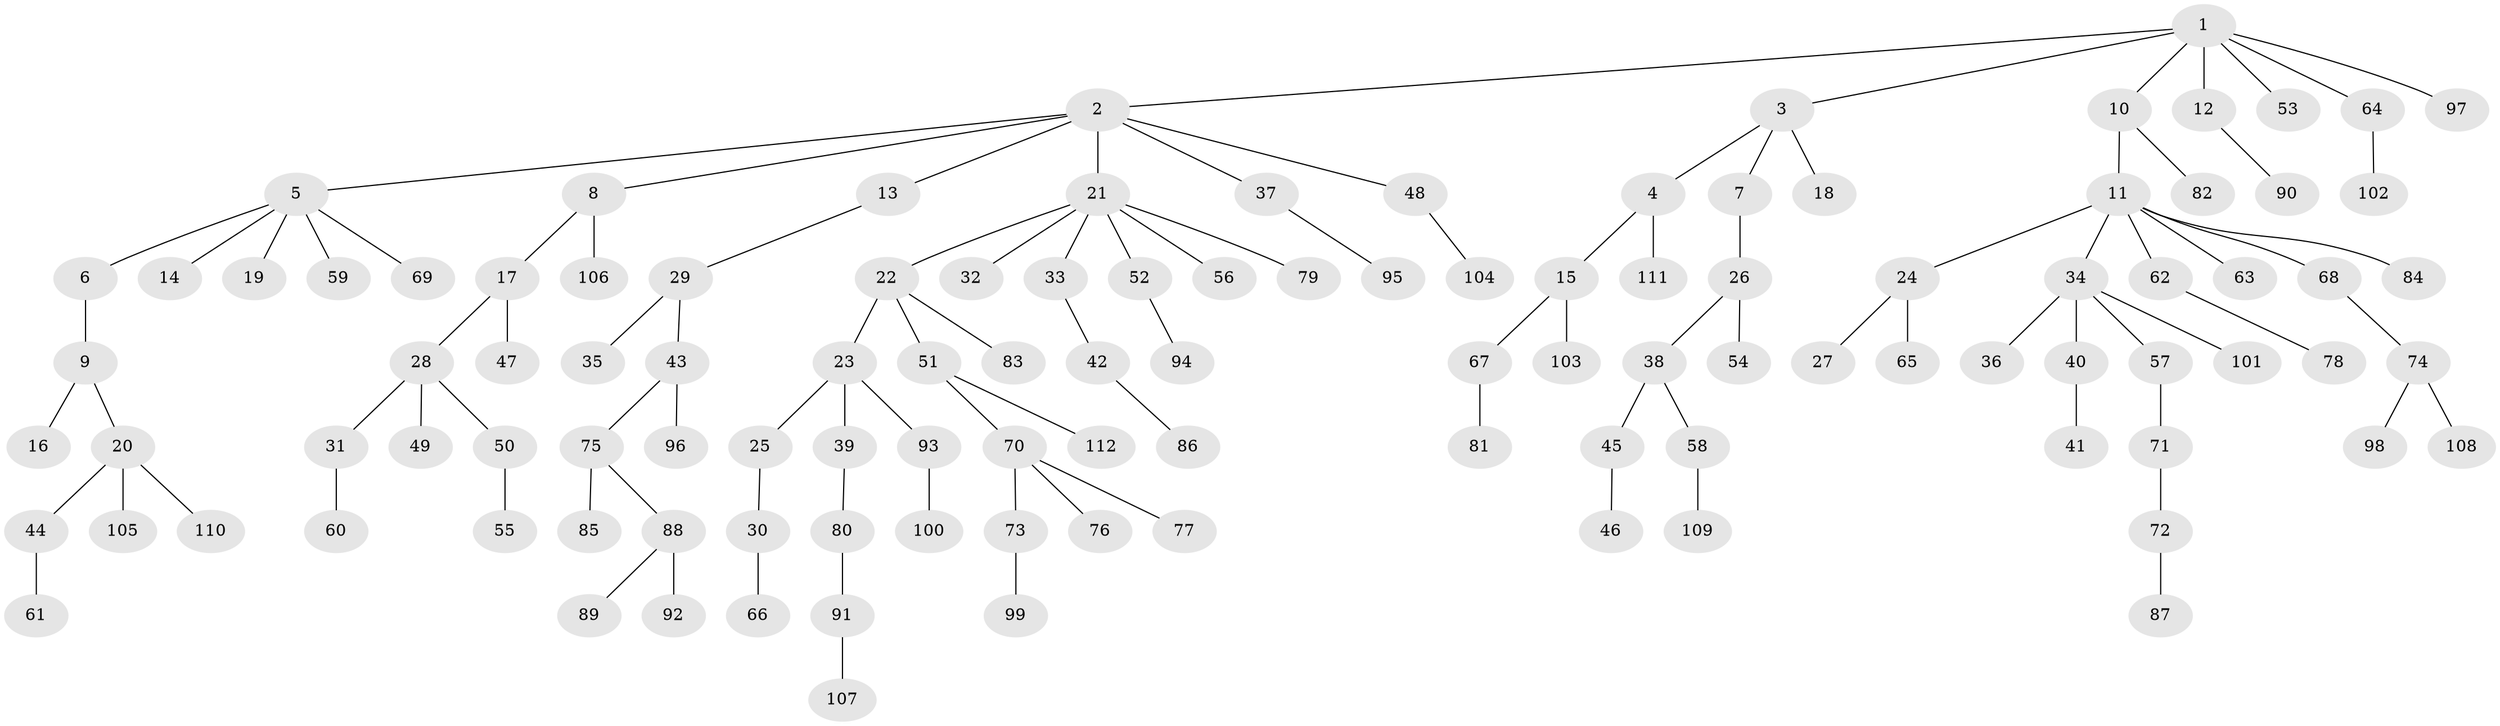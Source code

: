 // Generated by graph-tools (version 1.1) at 2025/15/03/09/25 04:15:38]
// undirected, 112 vertices, 111 edges
graph export_dot {
graph [start="1"]
  node [color=gray90,style=filled];
  1;
  2;
  3;
  4;
  5;
  6;
  7;
  8;
  9;
  10;
  11;
  12;
  13;
  14;
  15;
  16;
  17;
  18;
  19;
  20;
  21;
  22;
  23;
  24;
  25;
  26;
  27;
  28;
  29;
  30;
  31;
  32;
  33;
  34;
  35;
  36;
  37;
  38;
  39;
  40;
  41;
  42;
  43;
  44;
  45;
  46;
  47;
  48;
  49;
  50;
  51;
  52;
  53;
  54;
  55;
  56;
  57;
  58;
  59;
  60;
  61;
  62;
  63;
  64;
  65;
  66;
  67;
  68;
  69;
  70;
  71;
  72;
  73;
  74;
  75;
  76;
  77;
  78;
  79;
  80;
  81;
  82;
  83;
  84;
  85;
  86;
  87;
  88;
  89;
  90;
  91;
  92;
  93;
  94;
  95;
  96;
  97;
  98;
  99;
  100;
  101;
  102;
  103;
  104;
  105;
  106;
  107;
  108;
  109;
  110;
  111;
  112;
  1 -- 2;
  1 -- 3;
  1 -- 10;
  1 -- 12;
  1 -- 53;
  1 -- 64;
  1 -- 97;
  2 -- 5;
  2 -- 8;
  2 -- 13;
  2 -- 21;
  2 -- 37;
  2 -- 48;
  3 -- 4;
  3 -- 7;
  3 -- 18;
  4 -- 15;
  4 -- 111;
  5 -- 6;
  5 -- 14;
  5 -- 19;
  5 -- 59;
  5 -- 69;
  6 -- 9;
  7 -- 26;
  8 -- 17;
  8 -- 106;
  9 -- 16;
  9 -- 20;
  10 -- 11;
  10 -- 82;
  11 -- 24;
  11 -- 34;
  11 -- 62;
  11 -- 63;
  11 -- 68;
  11 -- 84;
  12 -- 90;
  13 -- 29;
  15 -- 67;
  15 -- 103;
  17 -- 28;
  17 -- 47;
  20 -- 44;
  20 -- 105;
  20 -- 110;
  21 -- 22;
  21 -- 32;
  21 -- 33;
  21 -- 52;
  21 -- 56;
  21 -- 79;
  22 -- 23;
  22 -- 51;
  22 -- 83;
  23 -- 25;
  23 -- 39;
  23 -- 93;
  24 -- 27;
  24 -- 65;
  25 -- 30;
  26 -- 38;
  26 -- 54;
  28 -- 31;
  28 -- 49;
  28 -- 50;
  29 -- 35;
  29 -- 43;
  30 -- 66;
  31 -- 60;
  33 -- 42;
  34 -- 36;
  34 -- 40;
  34 -- 57;
  34 -- 101;
  37 -- 95;
  38 -- 45;
  38 -- 58;
  39 -- 80;
  40 -- 41;
  42 -- 86;
  43 -- 75;
  43 -- 96;
  44 -- 61;
  45 -- 46;
  48 -- 104;
  50 -- 55;
  51 -- 70;
  51 -- 112;
  52 -- 94;
  57 -- 71;
  58 -- 109;
  62 -- 78;
  64 -- 102;
  67 -- 81;
  68 -- 74;
  70 -- 73;
  70 -- 76;
  70 -- 77;
  71 -- 72;
  72 -- 87;
  73 -- 99;
  74 -- 98;
  74 -- 108;
  75 -- 85;
  75 -- 88;
  80 -- 91;
  88 -- 89;
  88 -- 92;
  91 -- 107;
  93 -- 100;
}
